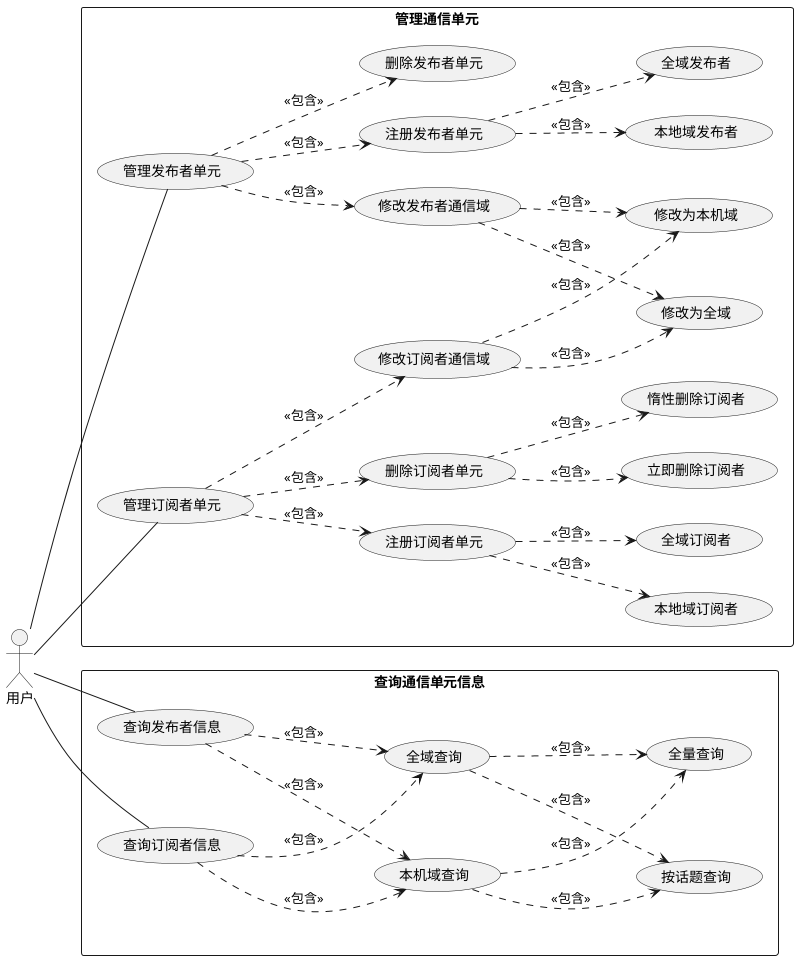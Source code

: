 @startuml
left to right direction
skinparam packageStyle rectangle
actor 用户
rectangle 管理通信单元 {
用户 -- (管理发布者单元)
(管理发布者单元) .-> (注册发布者单元) : <<包含>>
(管理发布者单元) .-> (删除发布者单元) : <<包含>>
(管理发布者单元) .-> (修改发布者通信域) : <<包含>>
(修改发布者通信域) .-> (修改为全域) : <<包含>>
(修改发布者通信域) .-> (修改为本机域) : <<包含>>
(注册发布者单元) .-> (本地域发布者) : <<包含>>
(注册发布者单元) .-> (全域发布者) : <<包含>>

用户 -- (管理订阅者单元)
(管理订阅者单元) .-> (注册订阅者单元) : <<包含>>
(管理订阅者单元) .-> (删除订阅者单元) : <<包含>>
(管理订阅者单元) .-> (修改订阅者通信域) : <<包含>>
(修改订阅者通信域) .-> (修改为全域) : <<包含>>
(修改订阅者通信域) .-> (修改为本机域) : <<包含>>
(注册订阅者单元) .-> (本地域订阅者) : <<包含>>
(注册订阅者单元) .-> (全域订阅者) : <<包含>>
删除订阅者单元 .-> (立即删除订阅者) : <<包含>>
删除订阅者单元 .-> (惰性删除订阅者) : <<包含>>
}
rectangle 查询通信单元信息 {
用户 -- (查询发布者信息)
用户 -- (查询订阅者信息)
(查询发布者信息) .-> (本机域查询) : <<包含>>
(查询发布者信息) .-> (全域查询) : <<包含>>
(查询订阅者信息) .-> (本机域查询) : <<包含>>
(查询订阅者信息) .-> (全域查询) : <<包含>>
(本机域查询) .-> (按话题查询) : <<包含>>
(全域查询) .-> (按话题查询) : <<包含>>
(本机域查询) .-> (全量查询) : <<包含>>
(全域查询) .-> (全量查询) : <<包含>>
}
@enduml


